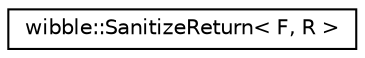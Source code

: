 digraph G
{
  edge [fontname="Helvetica",fontsize="10",labelfontname="Helvetica",labelfontsize="10"];
  node [fontname="Helvetica",fontsize="10",shape=record];
  rankdir="LR";
  Node1 [label="wibble::SanitizeReturn\< F, R \>",height=0.2,width=0.4,color="black", fillcolor="white", style="filled",URL="$structwibble_1_1SanitizeReturn.html"];
}
